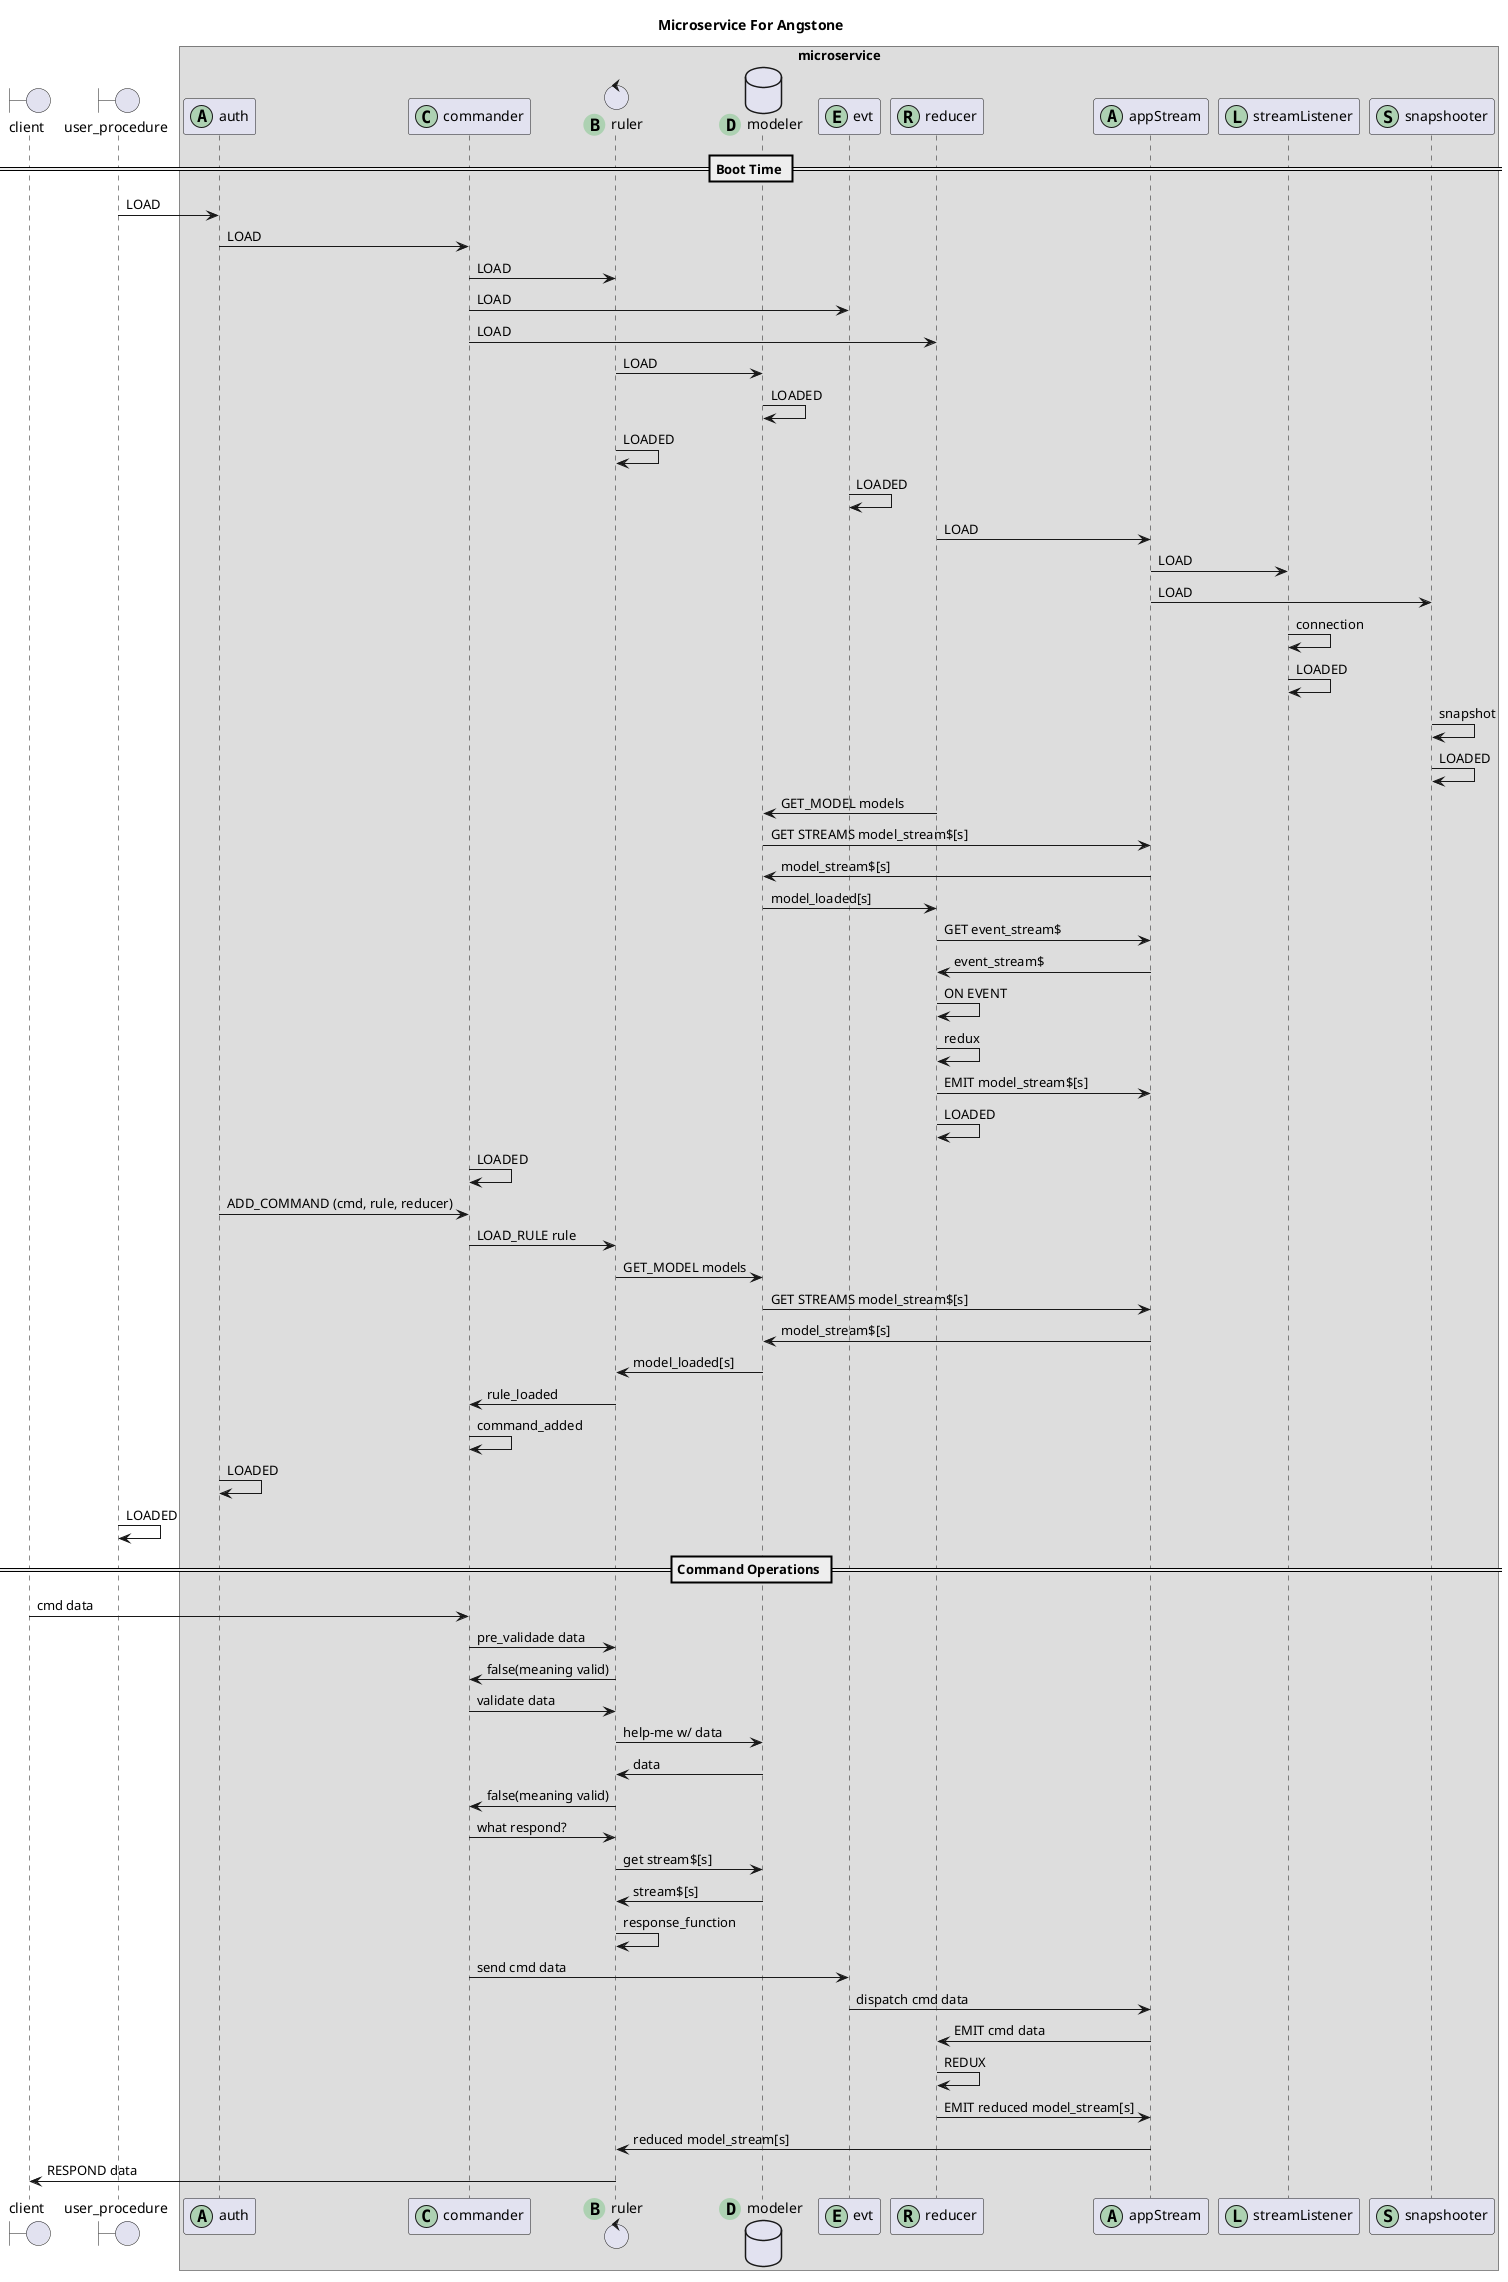 @startuml
title Microservice For Angstone
boundary client
boundary user_procedure
box "microservice"
participant auth << (A,#ADD1B2) >>
participant commander << (C,#ADD1B2) >>
control ruler << (B,#ADD1B2) >>
database modeler << (D,#ADD1B2) >>
participant evt << (E,#ADD1B2) >>
participant reducer << (R,#ADD1B2) >>
participant appStream << (A,#ADD1B2) >>
participant streamListener << (L,#ADD1B2) >>
participant snapshooter << (S,#ADD1B2) >>
end box
== Boot Time ==

user_procedure -> auth : LOAD
auth -> commander : LOAD
commander -> ruler : LOAD
commander -> evt : LOAD
commander -> reducer : LOAD

ruler -> modeler : LOAD
modeler -> modeler : LOADED
ruler -> ruler : LOADED

evt -> evt : LOADED

reducer -> appStream : LOAD
appStream -> streamListener : LOAD
appStream -> snapshooter : LOAD

streamListener -> streamListener : connection
streamListener -> streamListener : LOADED

snapshooter -> snapshooter : snapshot
snapshooter -> snapshooter : LOADED

reducer -> modeler : GET_MODEL models
modeler -> appStream : GET STREAMS model_stream$[s]
appStream -> modeler : model_stream$[s]
modeler -> reducer : model_loaded[s]

reducer -> appStream : GET event_stream$
appStream -> reducer : event_stream$
reducer -> reducer : ON EVENT
reducer -> reducer : redux
reducer -> appStream : EMIT model_stream$[s]

reducer -> reducer : LOADED

commander -> commander : LOADED

auth -> commander : ADD_COMMAND (cmd, rule, reducer)
commander -> ruler : LOAD_RULE rule

ruler -> modeler : GET_MODEL models
modeler -> appStream : GET STREAMS model_stream$[s]
appStream -> modeler : model_stream$[s]
modeler -> ruler : model_loaded[s]

ruler -> commander : rule_loaded
commander -> commander : command_added

auth -> auth : LOADED
user_procedure -> user_procedure : LOADED

== Command Operations ==
client -> commander : cmd data
commander -> ruler : pre_validade data
ruler -> commander : false(meaning valid)
commander -> ruler : validate data
ruler -> modeler : help-me w/ data
modeler -> ruler : data
ruler -> commander : false(meaning valid)
commander -> ruler : what respond?
ruler -> modeler : get stream$[s]
modeler -> ruler : stream$[s]
ruler -> ruler : response_function
commander -> evt : send cmd data
evt -> appStream : dispatch cmd data
appStream -> reducer : EMIT cmd data
reducer -> reducer : REDUX
reducer -> appStream : EMIT reduced model_stream[s]
appStream -> ruler : reduced model_stream[s]
ruler -> client : RESPOND data
@enduml
